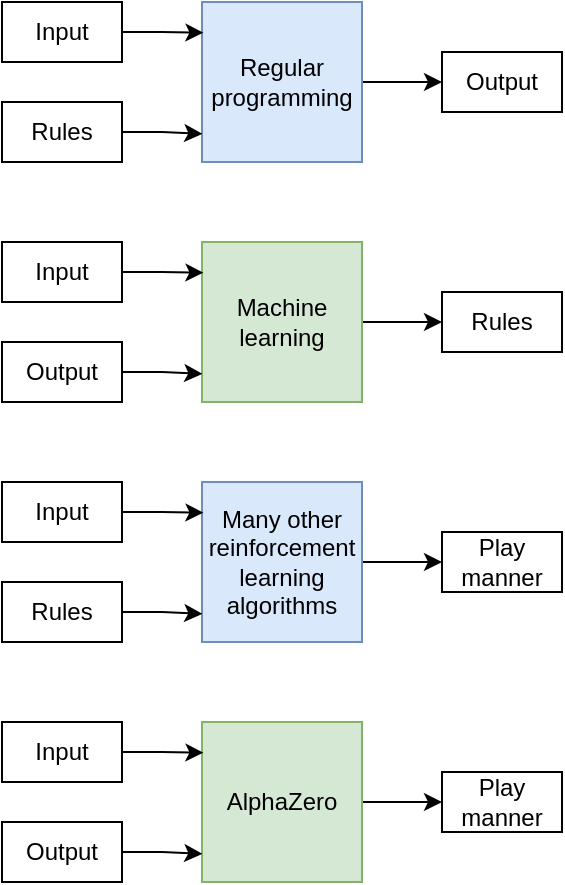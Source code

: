 <mxfile version="18.1.3" type="device"><diagram id="uHmSpoLEMb_x7HpijUQU" name="Page-1"><mxGraphModel dx="981" dy="591" grid="1" gridSize="10" guides="1" tooltips="1" connect="1" arrows="1" fold="1" page="1" pageScale="1" pageWidth="850" pageHeight="1100" math="0" shadow="0"><root><mxCell id="0"/><mxCell id="1" parent="0"/><mxCell id="qmSlmHWjhLTVwg1jRe9L-17" value="" style="edgeStyle=orthogonalEdgeStyle;rounded=0;orthogonalLoop=1;jettySize=auto;html=1;" edge="1" parent="1" source="qmSlmHWjhLTVwg1jRe9L-1" target="qmSlmHWjhLTVwg1jRe9L-16"><mxGeometry relative="1" as="geometry"/></mxCell><mxCell id="qmSlmHWjhLTVwg1jRe9L-1" value="Regular&lt;br&gt;programming" style="rounded=0;whiteSpace=wrap;html=1;fillColor=#dae8fc;strokeColor=#6c8ebf;" vertex="1" parent="1"><mxGeometry x="360" y="400" width="80" height="80" as="geometry"/></mxCell><mxCell id="qmSlmHWjhLTVwg1jRe9L-12" value="" style="edgeStyle=orthogonalEdgeStyle;rounded=0;orthogonalLoop=1;jettySize=auto;html=1;entryX=0.009;entryY=0.192;entryDx=0;entryDy=0;entryPerimeter=0;" edge="1" parent="1" source="qmSlmHWjhLTVwg1jRe9L-5" target="qmSlmHWjhLTVwg1jRe9L-1"><mxGeometry relative="1" as="geometry"/></mxCell><mxCell id="qmSlmHWjhLTVwg1jRe9L-5" value="Input" style="rounded=0;whiteSpace=wrap;html=1;" vertex="1" parent="1"><mxGeometry x="260" y="400" width="60" height="30" as="geometry"/></mxCell><mxCell id="qmSlmHWjhLTVwg1jRe9L-15" value="" style="edgeStyle=orthogonalEdgeStyle;rounded=0;orthogonalLoop=1;jettySize=auto;html=1;entryX=0.002;entryY=0.824;entryDx=0;entryDy=0;entryPerimeter=0;" edge="1" parent="1" source="qmSlmHWjhLTVwg1jRe9L-6" target="qmSlmHWjhLTVwg1jRe9L-1"><mxGeometry relative="1" as="geometry"><mxPoint x="400" y="465" as="targetPoint"/></mxGeometry></mxCell><mxCell id="qmSlmHWjhLTVwg1jRe9L-6" value="Rules" style="rounded=0;whiteSpace=wrap;html=1;" vertex="1" parent="1"><mxGeometry x="260" y="450" width="60" height="30" as="geometry"/></mxCell><mxCell id="qmSlmHWjhLTVwg1jRe9L-16" value="Output" style="rounded=0;whiteSpace=wrap;html=1;" vertex="1" parent="1"><mxGeometry x="480" y="425" width="60" height="30" as="geometry"/></mxCell><mxCell id="qmSlmHWjhLTVwg1jRe9L-18" value="" style="edgeStyle=orthogonalEdgeStyle;rounded=0;orthogonalLoop=1;jettySize=auto;html=1;" edge="1" parent="1" source="qmSlmHWjhLTVwg1jRe9L-19" target="qmSlmHWjhLTVwg1jRe9L-24"><mxGeometry relative="1" as="geometry"/></mxCell><mxCell id="qmSlmHWjhLTVwg1jRe9L-19" value="Machine&lt;br&gt;learning" style="rounded=0;whiteSpace=wrap;html=1;fillColor=#d5e8d4;strokeColor=#82b366;" vertex="1" parent="1"><mxGeometry x="360" y="520" width="80" height="80" as="geometry"/></mxCell><mxCell id="qmSlmHWjhLTVwg1jRe9L-20" value="" style="edgeStyle=orthogonalEdgeStyle;rounded=0;orthogonalLoop=1;jettySize=auto;html=1;entryX=0.009;entryY=0.192;entryDx=0;entryDy=0;entryPerimeter=0;" edge="1" parent="1" source="qmSlmHWjhLTVwg1jRe9L-21" target="qmSlmHWjhLTVwg1jRe9L-19"><mxGeometry relative="1" as="geometry"/></mxCell><mxCell id="qmSlmHWjhLTVwg1jRe9L-21" value="Input" style="rounded=0;whiteSpace=wrap;html=1;" vertex="1" parent="1"><mxGeometry x="260" y="520" width="60" height="30" as="geometry"/></mxCell><mxCell id="qmSlmHWjhLTVwg1jRe9L-22" value="" style="edgeStyle=orthogonalEdgeStyle;rounded=0;orthogonalLoop=1;jettySize=auto;html=1;entryX=0.002;entryY=0.824;entryDx=0;entryDy=0;entryPerimeter=0;" edge="1" parent="1" source="qmSlmHWjhLTVwg1jRe9L-23" target="qmSlmHWjhLTVwg1jRe9L-19"><mxGeometry relative="1" as="geometry"><mxPoint x="400" y="585" as="targetPoint"/></mxGeometry></mxCell><mxCell id="qmSlmHWjhLTVwg1jRe9L-23" value="Output" style="rounded=0;whiteSpace=wrap;html=1;" vertex="1" parent="1"><mxGeometry x="260" y="570" width="60" height="30" as="geometry"/></mxCell><mxCell id="qmSlmHWjhLTVwg1jRe9L-24" value="Rules" style="rounded=0;whiteSpace=wrap;html=1;" vertex="1" parent="1"><mxGeometry x="480" y="545" width="60" height="30" as="geometry"/></mxCell><mxCell id="qmSlmHWjhLTVwg1jRe9L-84" value="" style="edgeStyle=orthogonalEdgeStyle;rounded=0;orthogonalLoop=1;jettySize=auto;html=1;" edge="1" parent="1" source="qmSlmHWjhLTVwg1jRe9L-85" target="qmSlmHWjhLTVwg1jRe9L-90"><mxGeometry relative="1" as="geometry"/></mxCell><mxCell id="qmSlmHWjhLTVwg1jRe9L-85" value="Many other reinforcement learning algorithms" style="rounded=0;whiteSpace=wrap;html=1;fillColor=#dae8fc;strokeColor=#6c8ebf;" vertex="1" parent="1"><mxGeometry x="360" y="640" width="80" height="80" as="geometry"/></mxCell><mxCell id="qmSlmHWjhLTVwg1jRe9L-86" value="" style="edgeStyle=orthogonalEdgeStyle;rounded=0;orthogonalLoop=1;jettySize=auto;html=1;entryX=0.009;entryY=0.192;entryDx=0;entryDy=0;entryPerimeter=0;" edge="1" parent="1" source="qmSlmHWjhLTVwg1jRe9L-87" target="qmSlmHWjhLTVwg1jRe9L-85"><mxGeometry relative="1" as="geometry"/></mxCell><mxCell id="qmSlmHWjhLTVwg1jRe9L-87" value="Input" style="rounded=0;whiteSpace=wrap;html=1;" vertex="1" parent="1"><mxGeometry x="260" y="640" width="60" height="30" as="geometry"/></mxCell><mxCell id="qmSlmHWjhLTVwg1jRe9L-88" value="" style="edgeStyle=orthogonalEdgeStyle;rounded=0;orthogonalLoop=1;jettySize=auto;html=1;entryX=0.002;entryY=0.824;entryDx=0;entryDy=0;entryPerimeter=0;" edge="1" parent="1" source="qmSlmHWjhLTVwg1jRe9L-89" target="qmSlmHWjhLTVwg1jRe9L-85"><mxGeometry relative="1" as="geometry"><mxPoint x="400" y="705" as="targetPoint"/></mxGeometry></mxCell><mxCell id="qmSlmHWjhLTVwg1jRe9L-89" value="Rules" style="rounded=0;whiteSpace=wrap;html=1;" vertex="1" parent="1"><mxGeometry x="260" y="690" width="60" height="30" as="geometry"/></mxCell><mxCell id="qmSlmHWjhLTVwg1jRe9L-90" value="Play manner" style="rounded=0;whiteSpace=wrap;html=1;" vertex="1" parent="1"><mxGeometry x="480" y="665" width="60" height="30" as="geometry"/></mxCell><mxCell id="qmSlmHWjhLTVwg1jRe9L-91" value="" style="edgeStyle=orthogonalEdgeStyle;rounded=0;orthogonalLoop=1;jettySize=auto;html=1;" edge="1" parent="1" source="qmSlmHWjhLTVwg1jRe9L-92" target="qmSlmHWjhLTVwg1jRe9L-97"><mxGeometry relative="1" as="geometry"/></mxCell><mxCell id="qmSlmHWjhLTVwg1jRe9L-92" value="AlphaZero" style="rounded=0;whiteSpace=wrap;html=1;fillColor=#d5e8d4;strokeColor=#82b366;" vertex="1" parent="1"><mxGeometry x="360" y="760" width="80" height="80" as="geometry"/></mxCell><mxCell id="qmSlmHWjhLTVwg1jRe9L-93" value="" style="edgeStyle=orthogonalEdgeStyle;rounded=0;orthogonalLoop=1;jettySize=auto;html=1;entryX=0.009;entryY=0.192;entryDx=0;entryDy=0;entryPerimeter=0;" edge="1" parent="1" source="qmSlmHWjhLTVwg1jRe9L-94" target="qmSlmHWjhLTVwg1jRe9L-92"><mxGeometry relative="1" as="geometry"/></mxCell><mxCell id="qmSlmHWjhLTVwg1jRe9L-94" value="Input" style="rounded=0;whiteSpace=wrap;html=1;" vertex="1" parent="1"><mxGeometry x="260" y="760" width="60" height="30" as="geometry"/></mxCell><mxCell id="qmSlmHWjhLTVwg1jRe9L-95" value="" style="edgeStyle=orthogonalEdgeStyle;rounded=0;orthogonalLoop=1;jettySize=auto;html=1;entryX=0.002;entryY=0.824;entryDx=0;entryDy=0;entryPerimeter=0;" edge="1" parent="1" source="qmSlmHWjhLTVwg1jRe9L-96" target="qmSlmHWjhLTVwg1jRe9L-92"><mxGeometry relative="1" as="geometry"><mxPoint x="400" y="825" as="targetPoint"/></mxGeometry></mxCell><mxCell id="qmSlmHWjhLTVwg1jRe9L-96" value="Output" style="rounded=0;whiteSpace=wrap;html=1;" vertex="1" parent="1"><mxGeometry x="260" y="810" width="60" height="30" as="geometry"/></mxCell><mxCell id="qmSlmHWjhLTVwg1jRe9L-97" value="Play manner" style="rounded=0;whiteSpace=wrap;html=1;" vertex="1" parent="1"><mxGeometry x="480" y="785" width="60" height="30" as="geometry"/></mxCell></root></mxGraphModel></diagram></mxfile>